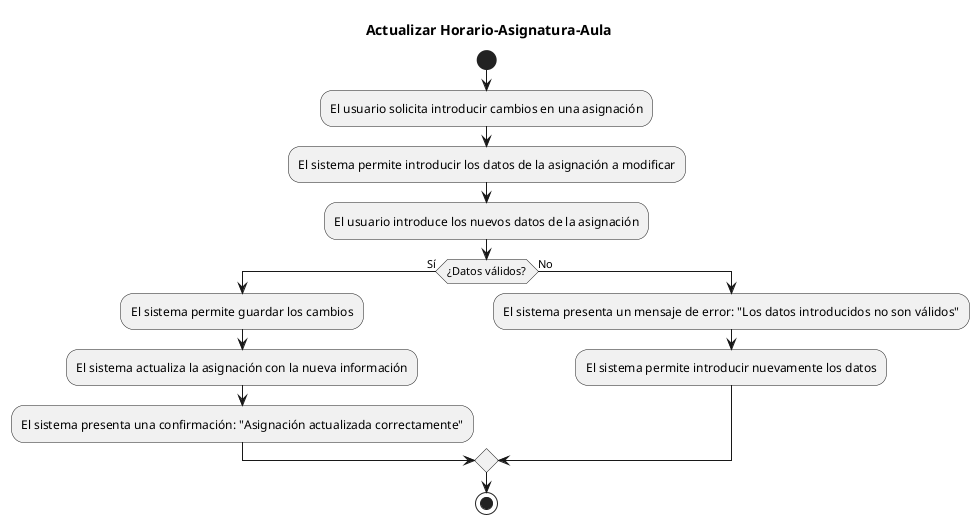 @startuml

title Actualizar Horario-Asignatura-Aula

start
:El usuario solicita introducir cambios en una asignación;
:El sistema permite introducir los datos de la asignación a modificar;
:El usuario introduce los nuevos datos de la asignación;
if (¿Datos válidos?) then (Sí)
:El sistema permite guardar los cambios;
:El sistema actualiza la asignación con la nueva información;
:El sistema presenta una confirmación: "Asignación actualizada correctamente";
else (No)
:El sistema presenta un mensaje de error: "Los datos introducidos no son válidos";
:El sistema permite introducir nuevamente los datos;
endif
stop

@enduml
